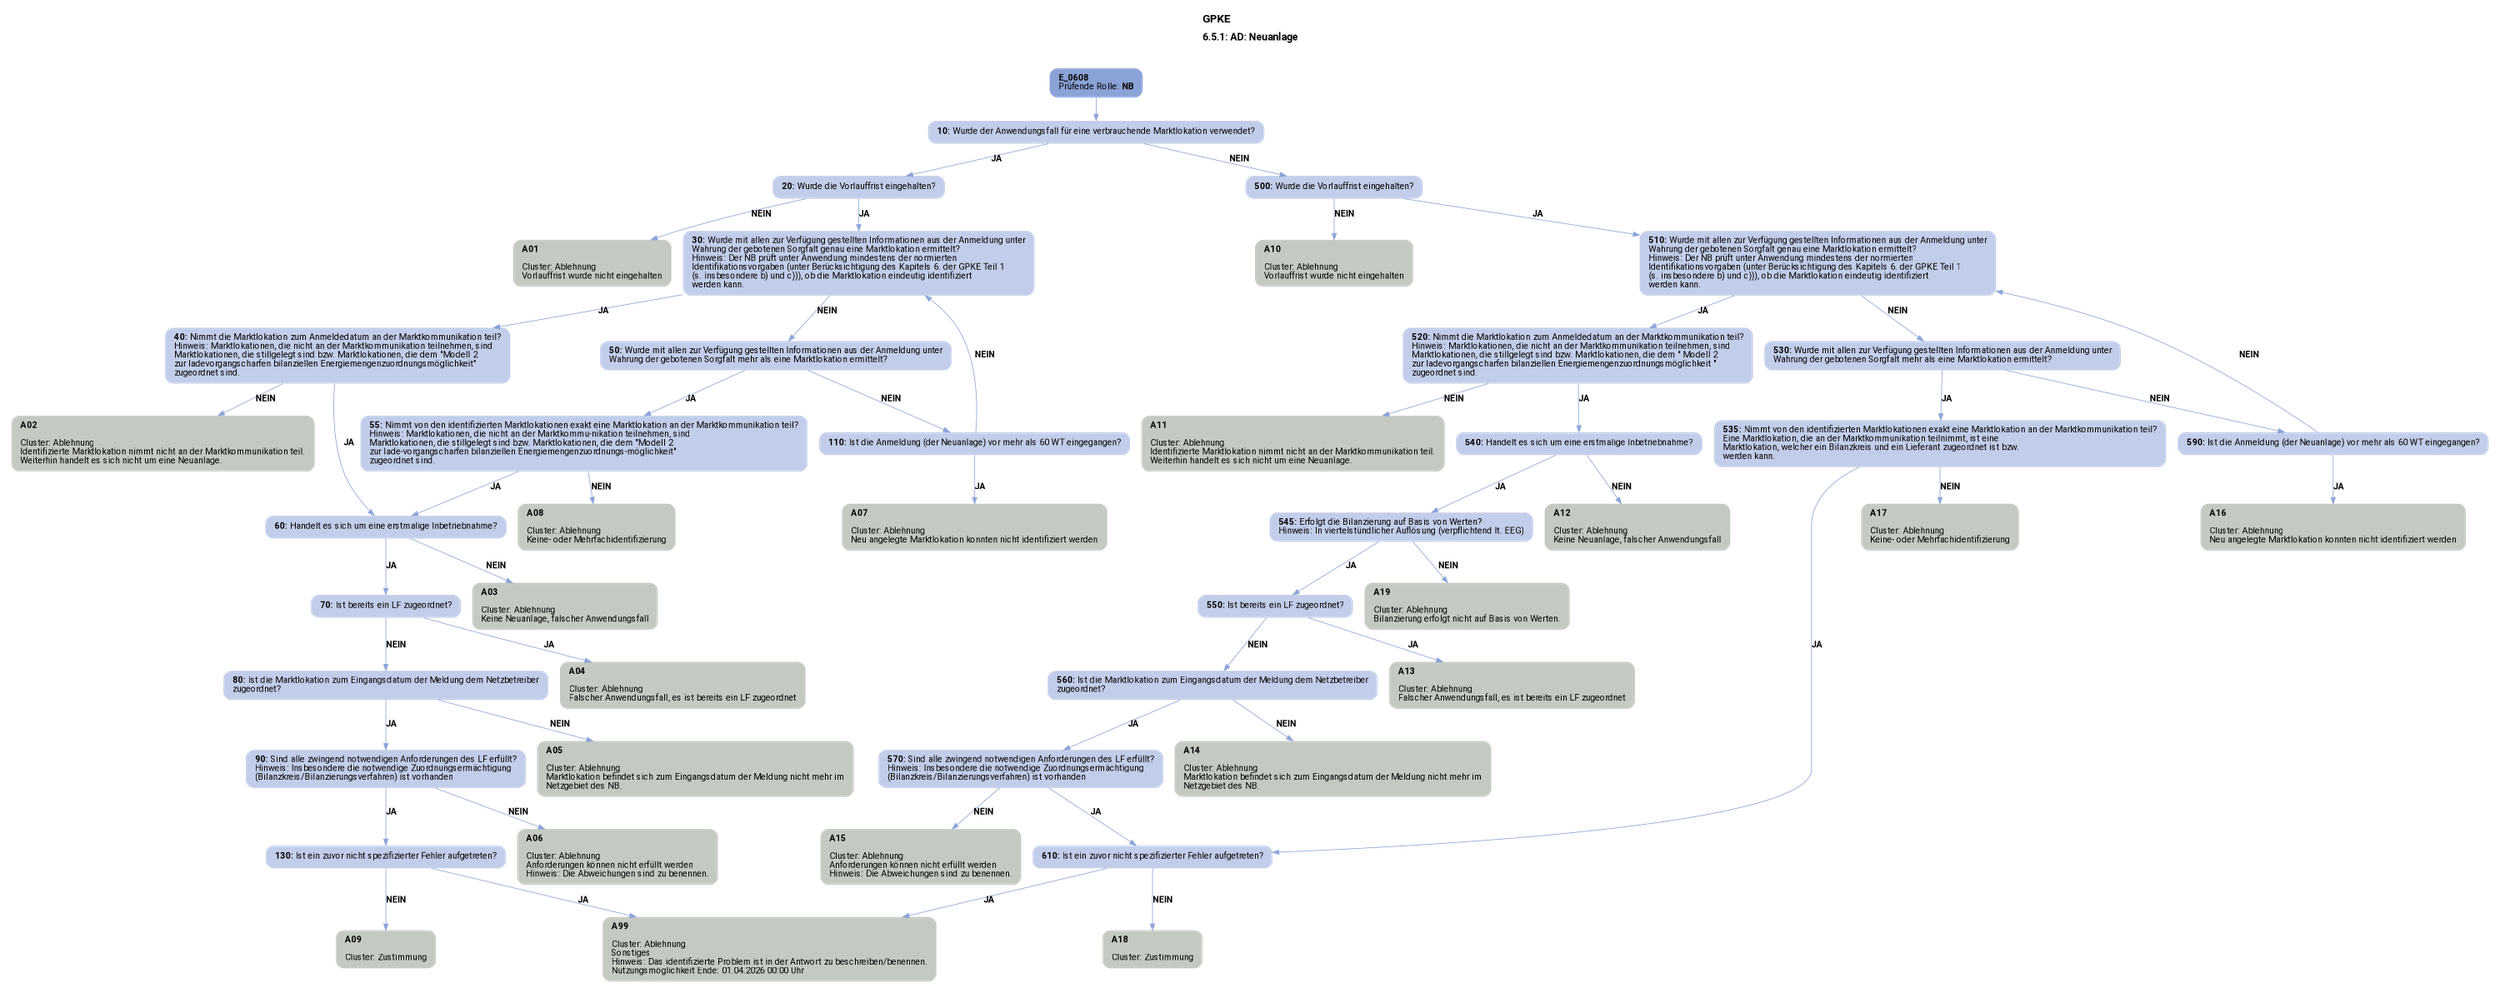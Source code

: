 digraph D {
    labelloc="t";
    label=<<B><FONT POINT-SIZE="18">GPKE</FONT></B><BR align="left"/><BR/><B><FONT POINT-SIZE="16">6.5.1: AD: Neuanlage</FONT></B><BR align="left"/><BR/><BR/><BR/>>;
    ratio="compress";
    concentrate=true;
    pack=true;
    rankdir=TB;
    packmode="array";
    size="20,20";
    fontsize=12;
    pad=0.25;
    "Start" [margin="0.2,0.12", shape=box, style="filled,rounded", penwidth=0.0, fillcolor="#8ba2d7", label=<<B>E_0608</B><BR align="left"/><FONT>Prüfende Rolle: <B>NB</B></FONT><BR align="center"/>>, fontname="Roboto, sans-serif"];
    "10" [margin="0.2,0.12", shape=box, style="filled,rounded", penwidth=0.0, fillcolor="#c2cee9", label=<<B>10: </B>Wurde der Anwendungsfall für eine verbrauchende Marktlokation verwendet?<BR align="left"/>>, fontname="Roboto, sans-serif"];
    "20" [margin="0.2,0.12", shape=box, style="filled,rounded", penwidth=0.0, fillcolor="#c2cee9", label=<<B>20: </B>Wurde die Vorlauffrist eingehalten?<BR align="left"/>>, fontname="Roboto, sans-serif"];
    "A01" [margin="0.2,0.12", shape=box, style="filled,rounded", penwidth=0.0, fillcolor="#c4cac1", label=<<B>A01</B><BR align="left"/><BR align="left"/><FONT>Cluster: Ablehnung<BR align="left"/>Vorlauffrist wurde nicht eingehalten<BR align="left"/></FONT>>, fontname="Roboto, sans-serif"];
    "30" [margin="0.2,0.12", shape=box, style="filled,rounded", penwidth=0.0, fillcolor="#c2cee9", label=<<B>30: </B>Wurde mit allen zur Verfügung gestellten Informationen aus der Anmeldung unter<BR align="left"/>Wahrung der gebotenen Sorgfalt genau eine Marktlokation ermittelt?<BR align="left"/>Hinweis: Der NB prüft unter Anwendung mindestens der normierten<BR align="left"/>Identifikationsvorgaben (unter Berücksichtigung des Kapitels 6. der GPKE Teil 1<BR align="left"/>(s. insbesondere b) und c))), ob die Marktlokation eindeutig identifiziert<BR align="left"/>werden kann.<BR align="left"/>>, fontname="Roboto, sans-serif"];
    "40" [margin="0.2,0.12", shape=box, style="filled,rounded", penwidth=0.0, fillcolor="#c2cee9", label=<<B>40: </B>Nimmt die Marktlokation zum Anmeldedatum an der Marktkommunikation teil?<BR align="left"/>Hinweis: Marktlokationen, die nicht an der Marktkommunikation teilnehmen, sind<BR align="left"/>Marktlokationen, die stillgelegt sind bzw. Marktlokationen, die dem "Modell 2<BR align="left"/>zur ladevorgangscharfen bilanziellen Energiemengenzuordnungsmöglichkeit"<BR align="left"/>zugeordnet sind.<BR align="left"/>>, fontname="Roboto, sans-serif"];
    "A02" [margin="0.2,0.12", shape=box, style="filled,rounded", penwidth=0.0, fillcolor="#c4cac1", label=<<B>A02</B><BR align="left"/><BR align="left"/><FONT>Cluster: Ablehnung<BR align="left"/>Identifizierte Marktlokation nimmt nicht an der Marktkommunikation teil.<BR align="left"/>Weiterhin handelt es sich nicht um eine Neuanlage.<BR align="left"/></FONT>>, fontname="Roboto, sans-serif"];
    "50" [margin="0.2,0.12", shape=box, style="filled,rounded", penwidth=0.0, fillcolor="#c2cee9", label=<<B>50: </B>Wurde mit allen zur Verfügung gestellten Informationen aus der Anmeldung unter<BR align="left"/>Wahrung der gebotenen Sorgfalt mehr als eine Marktlokation ermittelt?<BR align="left"/>>, fontname="Roboto, sans-serif"];
    "55" [margin="0.2,0.12", shape=box, style="filled,rounded", penwidth=0.0, fillcolor="#c2cee9", label=<<B>55: </B>Nimmt von den identifizierten Marktlokationen exakt eine Marktlokation an der Marktkommunikation teil?<BR align="left"/>Hinweis: Marktlokationen, die nicht an der Marktkommu-nikation teilnehmen, sind<BR align="left"/>Marktlokationen, die stillgelegt sind bzw. Marktlokationen, die dem "Modell 2<BR align="left"/>zur lade-vorgangscharfen bilanziellen Energiemengenzuordnungs-möglichkeit"<BR align="left"/>zugeordnet sind.<BR align="left"/>>, fontname="Roboto, sans-serif"];
    "A08" [margin="0.2,0.12", shape=box, style="filled,rounded", penwidth=0.0, fillcolor="#c4cac1", label=<<B>A08</B><BR align="left"/><BR align="left"/><FONT>Cluster: Ablehnung<BR align="left"/>Keine- oder Mehrfachidentifizierung<BR align="left"/></FONT>>, fontname="Roboto, sans-serif"];
    "60" [margin="0.2,0.12", shape=box, style="filled,rounded", penwidth=0.0, fillcolor="#c2cee9", label=<<B>60: </B>Handelt es sich um eine erstmalige Inbetriebnahme?<BR align="left"/>>, fontname="Roboto, sans-serif"];
    "A03" [margin="0.2,0.12", shape=box, style="filled,rounded", penwidth=0.0, fillcolor="#c4cac1", label=<<B>A03</B><BR align="left"/><BR align="left"/><FONT>Cluster: Ablehnung<BR align="left"/>Keine Neuanlage, falscher Anwendungsfall<BR align="left"/></FONT>>, fontname="Roboto, sans-serif"];
    "70" [margin="0.2,0.12", shape=box, style="filled,rounded", penwidth=0.0, fillcolor="#c2cee9", label=<<B>70: </B>Ist bereits ein LF zugeordnet?<BR align="left"/>>, fontname="Roboto, sans-serif"];
    "A04" [margin="0.2,0.12", shape=box, style="filled,rounded", penwidth=0.0, fillcolor="#c4cac1", label=<<B>A04</B><BR align="left"/><BR align="left"/><FONT>Cluster: Ablehnung<BR align="left"/>Falscher Anwendungsfall, es ist bereits ein LF zugeordnet<BR align="left"/></FONT>>, fontname="Roboto, sans-serif"];
    "80" [margin="0.2,0.12", shape=box, style="filled,rounded", penwidth=0.0, fillcolor="#c2cee9", label=<<B>80: </B>Ist die Marktlokation zum Eingangsdatum der Meldung dem Netzbetreiber<BR align="left"/>zugeordnet?<BR align="left"/>>, fontname="Roboto, sans-serif"];
    "A05" [margin="0.2,0.12", shape=box, style="filled,rounded", penwidth=0.0, fillcolor="#c4cac1", label=<<B>A05</B><BR align="left"/><BR align="left"/><FONT>Cluster: Ablehnung<BR align="left"/>Marktlokation befindet sich zum Eingangsdatum der Meldung nicht mehr im<BR align="left"/>Netzgebiet des NB.<BR align="left"/></FONT>>, fontname="Roboto, sans-serif"];
    "90" [margin="0.2,0.12", shape=box, style="filled,rounded", penwidth=0.0, fillcolor="#c2cee9", label=<<B>90: </B>Sind alle zwingend notwendigen Anforderungen des LF erfüllt?<BR align="left"/>Hinweis: Insbesondere die notwendige Zuordnungsermächtigung<BR align="left"/>(Bilanzkreis/Bilanzierungsverfahren) ist vorhanden<BR align="left"/>>, fontname="Roboto, sans-serif"];
    "A06" [margin="0.2,0.12", shape=box, style="filled,rounded", penwidth=0.0, fillcolor="#c4cac1", label=<<B>A06</B><BR align="left"/><BR align="left"/><FONT>Cluster: Ablehnung<BR align="left"/>Anforderungen können nicht erfüllt werden<BR align="left"/>Hinweis: Die Abweichungen sind zu benennen.<BR align="left"/></FONT>>, fontname="Roboto, sans-serif"];
    "110" [margin="0.2,0.12", shape=box, style="filled,rounded", penwidth=0.0, fillcolor="#c2cee9", label=<<B>110: </B>Ist die Anmeldung (der Neuanlage) vor mehr als 60 WT eingegangen?<BR align="left"/>>, fontname="Roboto, sans-serif"];
    "A07" [margin="0.2,0.12", shape=box, style="filled,rounded", penwidth=0.0, fillcolor="#c4cac1", label=<<B>A07</B><BR align="left"/><BR align="left"/><FONT>Cluster: Ablehnung<BR align="left"/>Neu angelegte Marktlokation konnten nicht identifiziert werden<BR align="left"/></FONT>>, fontname="Roboto, sans-serif"];
    "130" [margin="0.2,0.12", shape=box, style="filled,rounded", penwidth=0.0, fillcolor="#c2cee9", label=<<B>130: </B>Ist ein zuvor nicht spezifizierter Fehler aufgetreten?<BR align="left"/>>, fontname="Roboto, sans-serif"];
    "A99" [margin="0.2,0.12", shape=box, style="filled,rounded", penwidth=0.0, fillcolor="#c4cac1", label=<<B>A99</B><BR align="left"/><BR align="left"/><FONT>Cluster: Ablehnung<BR align="left"/>Sonstiges<BR align="left"/>Hinweis: Das identifizierte Problem ist in der Antwort zu beschreiben/benennen.<BR align="left"/>Nutzungsmöglichkeit Ende: 01.04.2026 00:00 Uhr<BR align="left"/></FONT>>, fontname="Roboto, sans-serif"];
    "A09" [margin="0.2,0.12", shape=box, style="filled,rounded", penwidth=0.0, fillcolor="#c4cac1", label=<<B>A09</B><BR align="left"/><BR align="left"/><FONT>Cluster: Zustimmung<BR align="left"/></FONT>>, fontname="Roboto, sans-serif"];
    "500" [margin="0.2,0.12", shape=box, style="filled,rounded", penwidth=0.0, fillcolor="#c2cee9", label=<<B>500: </B>Wurde die Vorlauffrist eingehalten?<BR align="left"/>>, fontname="Roboto, sans-serif"];
    "A10" [margin="0.2,0.12", shape=box, style="filled,rounded", penwidth=0.0, fillcolor="#c4cac1", label=<<B>A10</B><BR align="left"/><BR align="left"/><FONT>Cluster: Ablehnung<BR align="left"/>Vorlauffrist wurde nicht eingehalten<BR align="left"/></FONT>>, fontname="Roboto, sans-serif"];
    "510" [margin="0.2,0.12", shape=box, style="filled,rounded", penwidth=0.0, fillcolor="#c2cee9", label=<<B>510: </B>Wurde mit allen zur Verfügung gestellten Informationen aus der Anmeldung unter<BR align="left"/>Wahrung der gebotenen Sorgfalt genau eine Marktlokation ermittelt?<BR align="left"/>Hinweis: Der NB prüft unter Anwendung mindestens der normierten<BR align="left"/>Identifikationsvorgaben (unter Berücksichtigung des Kapitels 6. der GPKE Teil 1<BR align="left"/>(s. insbesondere b) und c))), ob die Marktlokation eindeutig identifiziert<BR align="left"/>werden kann.<BR align="left"/>>, fontname="Roboto, sans-serif"];
    "520" [margin="0.2,0.12", shape=box, style="filled,rounded", penwidth=0.0, fillcolor="#c2cee9", label=<<B>520: </B>Nimmt die Marktlokation zum Anmeldedatum an der Marktkommunikation teil?<BR align="left"/>Hinweis: Marktlokationen, die nicht an der Marktkommunikation teilnehmen, sind<BR align="left"/>Marktlokationen, die stillgelegt sind bzw. Marktlokationen, die dem " Modell 2<BR align="left"/>zur ladevorgangscharfen bilanziellen Energiemengenzuordnungsmöglichkeit "<BR align="left"/>zugeordnet sind.<BR align="left"/>>, fontname="Roboto, sans-serif"];
    "A11" [margin="0.2,0.12", shape=box, style="filled,rounded", penwidth=0.0, fillcolor="#c4cac1", label=<<B>A11</B><BR align="left"/><BR align="left"/><FONT>Cluster: Ablehnung<BR align="left"/>Identifizierte Marktlokation nimmt nicht an der Marktkommunikation teil.<BR align="left"/>Weiterhin handelt es sich nicht um eine Neuanlage.<BR align="left"/></FONT>>, fontname="Roboto, sans-serif"];
    "530" [margin="0.2,0.12", shape=box, style="filled,rounded", penwidth=0.0, fillcolor="#c2cee9", label=<<B>530: </B>Wurde mit allen zur Verfügung gestellten Informationen aus der Anmeldung unter<BR align="left"/>Wahrung der gebotenen Sorgfalt mehr als eine Marktlokation ermittelt?<BR align="left"/>>, fontname="Roboto, sans-serif"];
    "535" [margin="0.2,0.12", shape=box, style="filled,rounded", penwidth=0.0, fillcolor="#c2cee9", label=<<B>535: </B>Nimmt von den identifizierten Marktlokationen exakt eine Marktlokation an der Marktkommunikation teil?<BR align="left"/>Eine Marktlokation, die an der Marktkommunikation teilnimmt, ist eine<BR align="left"/>Marktlokation, welcher ein Bilanzkreis und ein Lieferant zugeordnet ist bzw.<BR align="left"/>werden kann.<BR align="left"/>>, fontname="Roboto, sans-serif"];
    "A17" [margin="0.2,0.12", shape=box, style="filled,rounded", penwidth=0.0, fillcolor="#c4cac1", label=<<B>A17</B><BR align="left"/><BR align="left"/><FONT>Cluster: Ablehnung<BR align="left"/>Keine- oder Mehrfachidentifizierung<BR align="left"/></FONT>>, fontname="Roboto, sans-serif"];
    "540" [margin="0.2,0.12", shape=box, style="filled,rounded", penwidth=0.0, fillcolor="#c2cee9", label=<<B>540: </B>Handelt es sich um eine erstmalige Inbetriebnahme?<BR align="left"/>>, fontname="Roboto, sans-serif"];
    "A12" [margin="0.2,0.12", shape=box, style="filled,rounded", penwidth=0.0, fillcolor="#c4cac1", label=<<B>A12</B><BR align="left"/><BR align="left"/><FONT>Cluster: Ablehnung<BR align="left"/>Keine Neuanlage, falscher Anwendungsfall<BR align="left"/></FONT>>, fontname="Roboto, sans-serif"];
    "545" [margin="0.2,0.12", shape=box, style="filled,rounded", penwidth=0.0, fillcolor="#c2cee9", label=<<B>545: </B>Erfolgt die Bilanzierung auf Basis von Werten?<BR align="left"/>Hinweis: In viertelstündlicher Auflösung (verpflichtend lt. EEG)<BR align="left"/>>, fontname="Roboto, sans-serif"];
    "A19" [margin="0.2,0.12", shape=box, style="filled,rounded", penwidth=0.0, fillcolor="#c4cac1", label=<<B>A19</B><BR align="left"/><BR align="left"/><FONT>Cluster: Ablehnung<BR align="left"/>Bilanzierung erfolgt nicht auf Basis von Werten.<BR align="left"/></FONT>>, fontname="Roboto, sans-serif"];
    "550" [margin="0.2,0.12", shape=box, style="filled,rounded", penwidth=0.0, fillcolor="#c2cee9", label=<<B>550: </B>Ist bereits ein LF zugeordnet?<BR align="left"/>>, fontname="Roboto, sans-serif"];
    "A13" [margin="0.2,0.12", shape=box, style="filled,rounded", penwidth=0.0, fillcolor="#c4cac1", label=<<B>A13</B><BR align="left"/><BR align="left"/><FONT>Cluster: Ablehnung<BR align="left"/>Falscher Anwendungsfall, es ist bereits ein LF zugeordnet<BR align="left"/></FONT>>, fontname="Roboto, sans-serif"];
    "560" [margin="0.2,0.12", shape=box, style="filled,rounded", penwidth=0.0, fillcolor="#c2cee9", label=<<B>560: </B>Ist die Marktlokation zum Eingangsdatum der Meldung dem Netzbetreiber<BR align="left"/>zugeordnet?<BR align="left"/>>, fontname="Roboto, sans-serif"];
    "A14" [margin="0.2,0.12", shape=box, style="filled,rounded", penwidth=0.0, fillcolor="#c4cac1", label=<<B>A14</B><BR align="left"/><BR align="left"/><FONT>Cluster: Ablehnung<BR align="left"/>Marktlokation befindet sich zum Eingangsdatum der Meldung nicht mehr im<BR align="left"/>Netzgebiet des NB.<BR align="left"/></FONT>>, fontname="Roboto, sans-serif"];
    "570" [margin="0.2,0.12", shape=box, style="filled,rounded", penwidth=0.0, fillcolor="#c2cee9", label=<<B>570: </B>Sind alle zwingend notwendigen Anforderungen des LF erfüllt?<BR align="left"/>Hinweis: Insbesondere die notwendige Zuordnungsermächtigung<BR align="left"/>(Bilanzkreis/Bilanzierungsverfahren) ist vorhanden<BR align="left"/>>, fontname="Roboto, sans-serif"];
    "A15" [margin="0.2,0.12", shape=box, style="filled,rounded", penwidth=0.0, fillcolor="#c4cac1", label=<<B>A15</B><BR align="left"/><BR align="left"/><FONT>Cluster: Ablehnung<BR align="left"/>Anforderungen können nicht erfüllt werden<BR align="left"/>Hinweis: Die Abweichungen sind zu benennen.<BR align="left"/></FONT>>, fontname="Roboto, sans-serif"];
    "590" [margin="0.2,0.12", shape=box, style="filled,rounded", penwidth=0.0, fillcolor="#c2cee9", label=<<B>590: </B>Ist die Anmeldung (der Neuanlage) vor mehr als 60 WT eingegangen?<BR align="left"/>>, fontname="Roboto, sans-serif"];
    "A16" [margin="0.2,0.12", shape=box, style="filled,rounded", penwidth=0.0, fillcolor="#c4cac1", label=<<B>A16</B><BR align="left"/><BR align="left"/><FONT>Cluster: Ablehnung<BR align="left"/>Neu angelegte Marktlokation konnten nicht identifiziert werden<BR align="left"/></FONT>>, fontname="Roboto, sans-serif"];
    "610" [margin="0.2,0.12", shape=box, style="filled,rounded", penwidth=0.0, fillcolor="#c2cee9", label=<<B>610: </B>Ist ein zuvor nicht spezifizierter Fehler aufgetreten?<BR align="left"/>>, fontname="Roboto, sans-serif"];
    "A18" [margin="0.2,0.12", shape=box, style="filled,rounded", penwidth=0.0, fillcolor="#c4cac1", label=<<B>A18</B><BR align="left"/><BR align="left"/><FONT>Cluster: Zustimmung<BR align="left"/></FONT>>, fontname="Roboto, sans-serif"];

    "Start" -> "10" [color="#88a0d6"];
    "10" -> "20" [label=<<B>JA</B>>, color="#88a0d6", fontname="Roboto, sans-serif"];
    "10" -> "500" [label=<<B>NEIN</B>>, color="#88a0d6", fontname="Roboto, sans-serif"];
    "20" -> "A01" [label=<<B>NEIN</B>>, color="#88a0d6", fontname="Roboto, sans-serif"];
    "20" -> "30" [label=<<B>JA</B>>, color="#88a0d6", fontname="Roboto, sans-serif"];
    "30" -> "40" [label=<<B>JA</B>>, color="#88a0d6", fontname="Roboto, sans-serif"];
    "30" -> "50" [label=<<B>NEIN</B>>, color="#88a0d6", fontname="Roboto, sans-serif"];
    "40" -> "A02" [label=<<B>NEIN</B>>, color="#88a0d6", fontname="Roboto, sans-serif"];
    "40" -> "60" [label=<<B>JA</B>>, color="#88a0d6", fontname="Roboto, sans-serif"];
    "50" -> "110" [label=<<B>NEIN</B>>, color="#88a0d6", fontname="Roboto, sans-serif"];
    "50" -> "55" [label=<<B>JA</B>>, color="#88a0d6", fontname="Roboto, sans-serif"];
    "55" -> "A08" [label=<<B>NEIN</B>>, color="#88a0d6", fontname="Roboto, sans-serif"];
    "55" -> "60" [label=<<B>JA</B>>, color="#88a0d6", fontname="Roboto, sans-serif"];
    "60" -> "A03" [label=<<B>NEIN</B>>, color="#88a0d6", fontname="Roboto, sans-serif"];
    "60" -> "70" [label=<<B>JA</B>>, color="#88a0d6", fontname="Roboto, sans-serif"];
    "70" -> "A04" [label=<<B>JA</B>>, color="#88a0d6", fontname="Roboto, sans-serif"];
    "70" -> "80" [label=<<B>NEIN</B>>, color="#88a0d6", fontname="Roboto, sans-serif"];
    "80" -> "A05" [label=<<B>NEIN</B>>, color="#88a0d6", fontname="Roboto, sans-serif"];
    "80" -> "90" [label=<<B>JA</B>>, color="#88a0d6", fontname="Roboto, sans-serif"];
    "90" -> "A06" [label=<<B>NEIN</B>>, color="#88a0d6", fontname="Roboto, sans-serif"];
    "90" -> "130" [label=<<B>JA</B>>, color="#88a0d6", fontname="Roboto, sans-serif"];
    "110" -> "A07" [label=<<B>JA</B>>, color="#88a0d6", fontname="Roboto, sans-serif"];
    "110" -> "30" [label=<<B>NEIN</B>>, color="#88a0d6", fontname="Roboto, sans-serif"];
    "130" -> "A99" [label=<<B>JA</B>>, color="#88a0d6", fontname="Roboto, sans-serif"];
    "130" -> "A09" [label=<<B>NEIN</B>>, color="#88a0d6", fontname="Roboto, sans-serif"];
    "500" -> "A10" [label=<<B>NEIN</B>>, color="#88a0d6", fontname="Roboto, sans-serif"];
    "500" -> "510" [label=<<B>JA</B>>, color="#88a0d6", fontname="Roboto, sans-serif"];
    "510" -> "520" [label=<<B>JA</B>>, color="#88a0d6", fontname="Roboto, sans-serif"];
    "510" -> "530" [label=<<B>NEIN</B>>, color="#88a0d6", fontname="Roboto, sans-serif"];
    "520" -> "A11" [label=<<B>NEIN</B>>, color="#88a0d6", fontname="Roboto, sans-serif"];
    "520" -> "540" [label=<<B>JA</B>>, color="#88a0d6", fontname="Roboto, sans-serif"];
    "530" -> "590" [label=<<B>NEIN</B>>, color="#88a0d6", fontname="Roboto, sans-serif"];
    "530" -> "535" [label=<<B>JA</B>>, color="#88a0d6", fontname="Roboto, sans-serif"];
    "535" -> "A17" [label=<<B>NEIN</B>>, color="#88a0d6", fontname="Roboto, sans-serif"];
    "535" -> "610" [label=<<B>JA</B>>, color="#88a0d6", fontname="Roboto, sans-serif"];
    "540" -> "A12" [label=<<B>NEIN</B>>, color="#88a0d6", fontname="Roboto, sans-serif"];
    "540" -> "545" [label=<<B>JA</B>>, color="#88a0d6", fontname="Roboto, sans-serif"];
    "545" -> "A19" [label=<<B>NEIN</B>>, color="#88a0d6", fontname="Roboto, sans-serif"];
    "545" -> "550" [label=<<B>JA</B>>, color="#88a0d6", fontname="Roboto, sans-serif"];
    "550" -> "A13" [label=<<B>JA</B>>, color="#88a0d6", fontname="Roboto, sans-serif"];
    "550" -> "560" [label=<<B>NEIN</B>>, color="#88a0d6", fontname="Roboto, sans-serif"];
    "560" -> "A14" [label=<<B>NEIN</B>>, color="#88a0d6", fontname="Roboto, sans-serif"];
    "560" -> "570" [label=<<B>JA</B>>, color="#88a0d6", fontname="Roboto, sans-serif"];
    "570" -> "A15" [label=<<B>NEIN</B>>, color="#88a0d6", fontname="Roboto, sans-serif"];
    "570" -> "610" [label=<<B>JA</B>>, color="#88a0d6", fontname="Roboto, sans-serif"];
    "590" -> "A16" [label=<<B>JA</B>>, color="#88a0d6", fontname="Roboto, sans-serif"];
    "590" -> "510" [label=<<B>NEIN</B>>, color="#88a0d6", fontname="Roboto, sans-serif"];
    "610" -> "A99" [label=<<B>JA</B>>, color="#88a0d6", fontname="Roboto, sans-serif"];
    "610" -> "A18" [label=<<B>NEIN</B>>, color="#88a0d6", fontname="Roboto, sans-serif"];

    bgcolor="transparent";
fontname="Roboto, sans-serif";
}